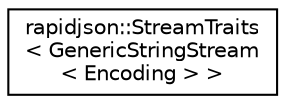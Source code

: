 digraph "Graphical Class Hierarchy"
{
 // INTERACTIVE_SVG=YES
 // LATEX_PDF_SIZE
  edge [fontname="Helvetica",fontsize="10",labelfontname="Helvetica",labelfontsize="10"];
  node [fontname="Helvetica",fontsize="10",shape=record];
  rankdir="LR";
  Node0 [label="rapidjson::StreamTraits\l\< GenericStringStream\l\< Encoding \> \>",height=0.2,width=0.4,color="black", fillcolor="white", style="filled",URL="$structrapidjson_1_1_stream_traits_3_01_generic_string_stream_3_01_encoding_01_4_01_4.html",tooltip=" "];
}
